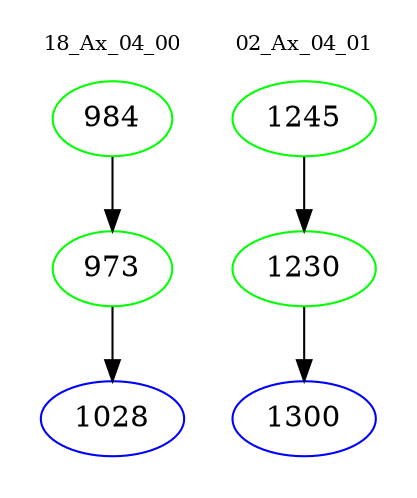 digraph{
subgraph cluster_0 {
color = white
label = "18_Ax_04_00";
fontsize=10;
T0_984 [label="984", color="green"]
T0_984 -> T0_973 [color="black"]
T0_973 [label="973", color="green"]
T0_973 -> T0_1028 [color="black"]
T0_1028 [label="1028", color="blue"]
}
subgraph cluster_1 {
color = white
label = "02_Ax_04_01";
fontsize=10;
T1_1245 [label="1245", color="green"]
T1_1245 -> T1_1230 [color="black"]
T1_1230 [label="1230", color="green"]
T1_1230 -> T1_1300 [color="black"]
T1_1300 [label="1300", color="blue"]
}
}
